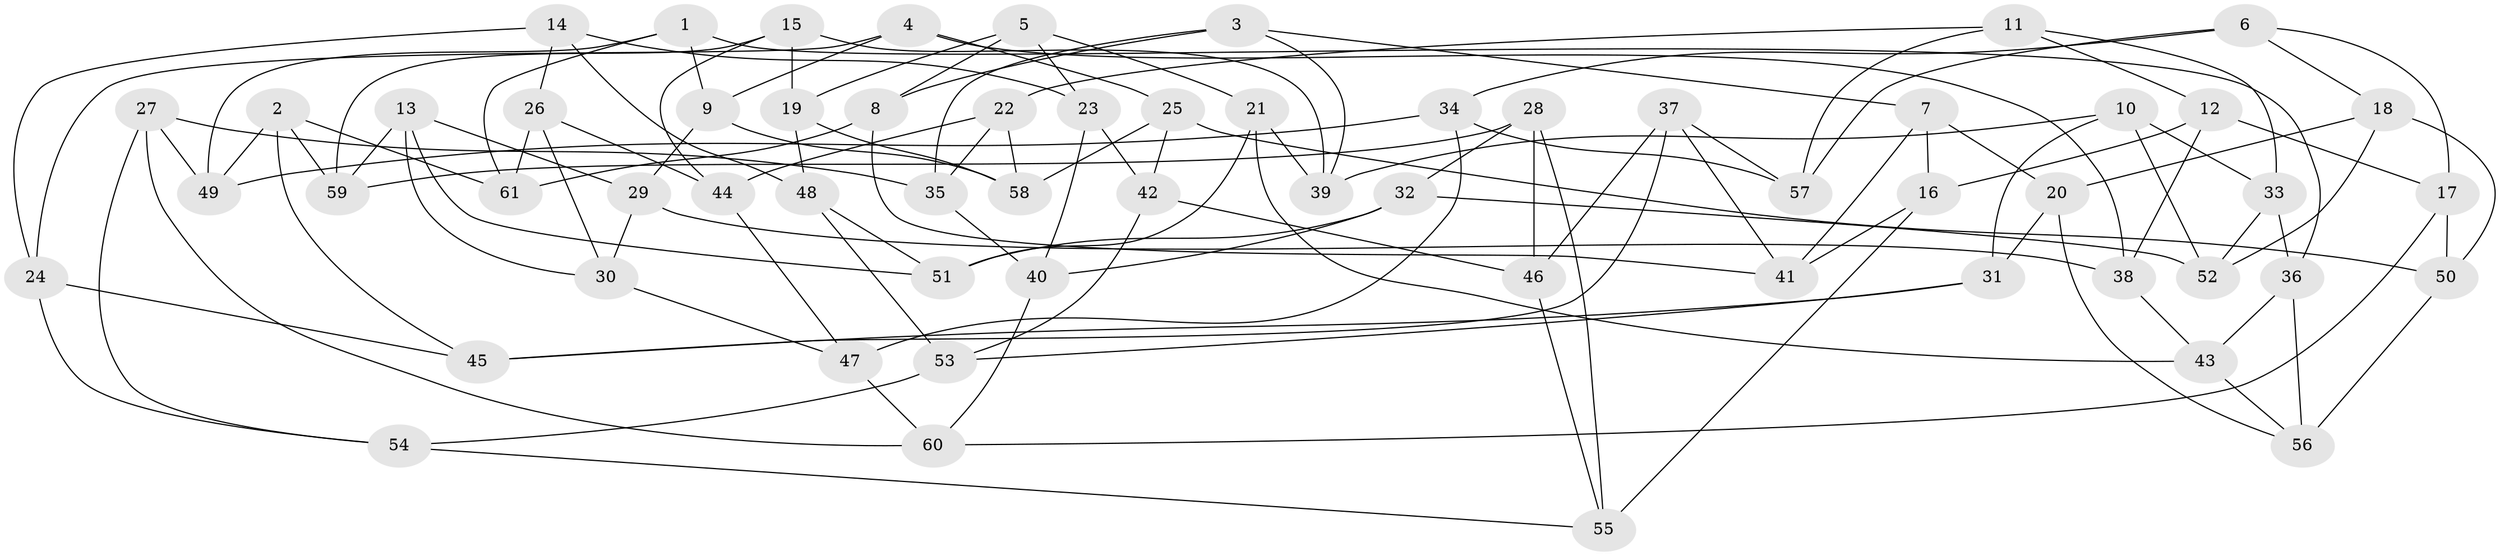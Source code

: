 // Generated by graph-tools (version 1.1) at 2025/50/03/09/25 03:50:47]
// undirected, 61 vertices, 122 edges
graph export_dot {
graph [start="1"]
  node [color=gray90,style=filled];
  1;
  2;
  3;
  4;
  5;
  6;
  7;
  8;
  9;
  10;
  11;
  12;
  13;
  14;
  15;
  16;
  17;
  18;
  19;
  20;
  21;
  22;
  23;
  24;
  25;
  26;
  27;
  28;
  29;
  30;
  31;
  32;
  33;
  34;
  35;
  36;
  37;
  38;
  39;
  40;
  41;
  42;
  43;
  44;
  45;
  46;
  47;
  48;
  49;
  50;
  51;
  52;
  53;
  54;
  55;
  56;
  57;
  58;
  59;
  60;
  61;
  1 -- 9;
  1 -- 49;
  1 -- 61;
  1 -- 36;
  2 -- 45;
  2 -- 61;
  2 -- 49;
  2 -- 59;
  3 -- 7;
  3 -- 8;
  3 -- 39;
  3 -- 35;
  4 -- 38;
  4 -- 24;
  4 -- 25;
  4 -- 9;
  5 -- 8;
  5 -- 19;
  5 -- 21;
  5 -- 23;
  6 -- 18;
  6 -- 57;
  6 -- 34;
  6 -- 17;
  7 -- 41;
  7 -- 16;
  7 -- 20;
  8 -- 41;
  8 -- 61;
  9 -- 29;
  9 -- 58;
  10 -- 52;
  10 -- 33;
  10 -- 31;
  10 -- 39;
  11 -- 33;
  11 -- 12;
  11 -- 57;
  11 -- 22;
  12 -- 17;
  12 -- 16;
  12 -- 38;
  13 -- 29;
  13 -- 51;
  13 -- 59;
  13 -- 30;
  14 -- 23;
  14 -- 26;
  14 -- 48;
  14 -- 24;
  15 -- 59;
  15 -- 44;
  15 -- 19;
  15 -- 39;
  16 -- 41;
  16 -- 55;
  17 -- 60;
  17 -- 50;
  18 -- 20;
  18 -- 52;
  18 -- 50;
  19 -- 58;
  19 -- 48;
  20 -- 31;
  20 -- 56;
  21 -- 51;
  21 -- 39;
  21 -- 43;
  22 -- 58;
  22 -- 35;
  22 -- 44;
  23 -- 42;
  23 -- 40;
  24 -- 54;
  24 -- 45;
  25 -- 42;
  25 -- 50;
  25 -- 58;
  26 -- 61;
  26 -- 44;
  26 -- 30;
  27 -- 49;
  27 -- 60;
  27 -- 35;
  27 -- 54;
  28 -- 59;
  28 -- 32;
  28 -- 55;
  28 -- 46;
  29 -- 38;
  29 -- 30;
  30 -- 47;
  31 -- 45;
  31 -- 53;
  32 -- 51;
  32 -- 52;
  32 -- 40;
  33 -- 36;
  33 -- 52;
  34 -- 49;
  34 -- 47;
  34 -- 57;
  35 -- 40;
  36 -- 43;
  36 -- 56;
  37 -- 57;
  37 -- 45;
  37 -- 41;
  37 -- 46;
  38 -- 43;
  40 -- 60;
  42 -- 53;
  42 -- 46;
  43 -- 56;
  44 -- 47;
  46 -- 55;
  47 -- 60;
  48 -- 53;
  48 -- 51;
  50 -- 56;
  53 -- 54;
  54 -- 55;
}
